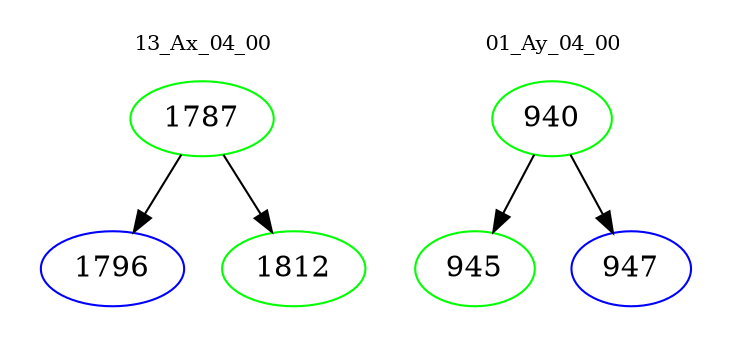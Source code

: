 digraph{
subgraph cluster_0 {
color = white
label = "13_Ax_04_00";
fontsize=10;
T0_1787 [label="1787", color="green"]
T0_1787 -> T0_1796 [color="black"]
T0_1796 [label="1796", color="blue"]
T0_1787 -> T0_1812 [color="black"]
T0_1812 [label="1812", color="green"]
}
subgraph cluster_1 {
color = white
label = "01_Ay_04_00";
fontsize=10;
T1_940 [label="940", color="green"]
T1_940 -> T1_945 [color="black"]
T1_945 [label="945", color="green"]
T1_940 -> T1_947 [color="black"]
T1_947 [label="947", color="blue"]
}
}
